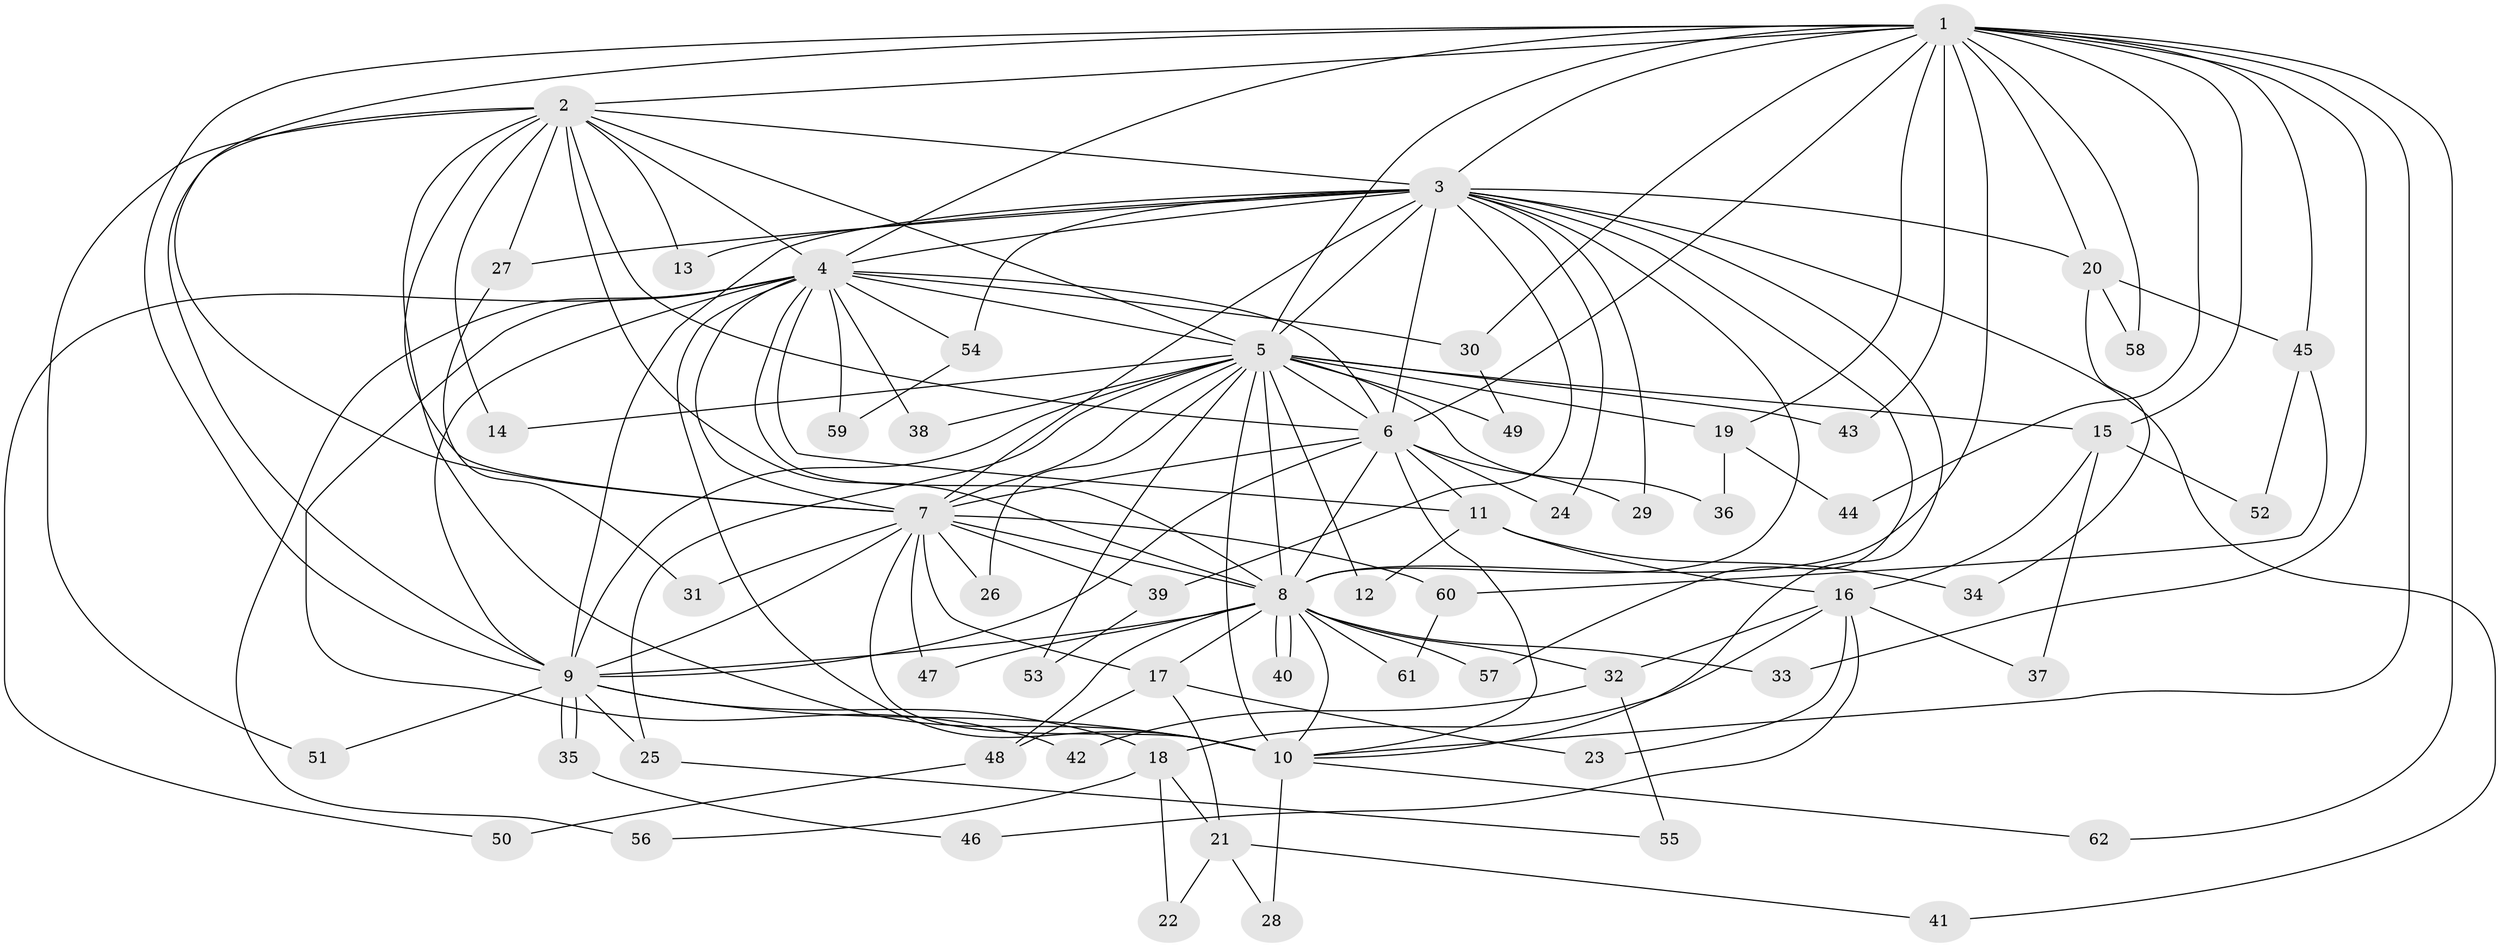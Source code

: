// coarse degree distribution, {5: 0.16, 14: 0.04, 2: 0.28, 11: 0.04, 1: 0.12, 7: 0.04, 4: 0.12, 10: 0.08, 9: 0.04, 3: 0.04, 13: 0.04}
// Generated by graph-tools (version 1.1) at 2025/36/03/04/25 23:36:24]
// undirected, 62 vertices, 149 edges
graph export_dot {
  node [color=gray90,style=filled];
  1;
  2;
  3;
  4;
  5;
  6;
  7;
  8;
  9;
  10;
  11;
  12;
  13;
  14;
  15;
  16;
  17;
  18;
  19;
  20;
  21;
  22;
  23;
  24;
  25;
  26;
  27;
  28;
  29;
  30;
  31;
  32;
  33;
  34;
  35;
  36;
  37;
  38;
  39;
  40;
  41;
  42;
  43;
  44;
  45;
  46;
  47;
  48;
  49;
  50;
  51;
  52;
  53;
  54;
  55;
  56;
  57;
  58;
  59;
  60;
  61;
  62;
  1 -- 2;
  1 -- 3;
  1 -- 4;
  1 -- 5;
  1 -- 6;
  1 -- 7;
  1 -- 8;
  1 -- 9;
  1 -- 10;
  1 -- 15;
  1 -- 19;
  1 -- 20;
  1 -- 30;
  1 -- 33;
  1 -- 43;
  1 -- 44;
  1 -- 45;
  1 -- 58;
  1 -- 62;
  2 -- 3;
  2 -- 4;
  2 -- 5;
  2 -- 6;
  2 -- 7;
  2 -- 8;
  2 -- 9;
  2 -- 10;
  2 -- 13;
  2 -- 14;
  2 -- 27;
  2 -- 51;
  3 -- 4;
  3 -- 5;
  3 -- 6;
  3 -- 7;
  3 -- 8;
  3 -- 9;
  3 -- 10;
  3 -- 13;
  3 -- 20;
  3 -- 24;
  3 -- 27;
  3 -- 29;
  3 -- 39;
  3 -- 41;
  3 -- 54;
  3 -- 57;
  4 -- 5;
  4 -- 6;
  4 -- 7;
  4 -- 8;
  4 -- 9;
  4 -- 10;
  4 -- 11;
  4 -- 30;
  4 -- 38;
  4 -- 42;
  4 -- 50;
  4 -- 54;
  4 -- 56;
  4 -- 59;
  5 -- 6;
  5 -- 7;
  5 -- 8;
  5 -- 9;
  5 -- 10;
  5 -- 12;
  5 -- 14;
  5 -- 15;
  5 -- 19;
  5 -- 25;
  5 -- 26;
  5 -- 36;
  5 -- 38;
  5 -- 43;
  5 -- 49;
  5 -- 53;
  6 -- 7;
  6 -- 8;
  6 -- 9;
  6 -- 10;
  6 -- 11;
  6 -- 24;
  6 -- 29;
  7 -- 8;
  7 -- 9;
  7 -- 10;
  7 -- 17;
  7 -- 26;
  7 -- 31;
  7 -- 39;
  7 -- 47;
  7 -- 60;
  8 -- 9;
  8 -- 10;
  8 -- 17;
  8 -- 32;
  8 -- 33;
  8 -- 40;
  8 -- 40;
  8 -- 47;
  8 -- 48;
  8 -- 57;
  8 -- 61;
  9 -- 10;
  9 -- 18;
  9 -- 25;
  9 -- 35;
  9 -- 35;
  9 -- 51;
  10 -- 28;
  10 -- 62;
  11 -- 12;
  11 -- 16;
  11 -- 34;
  15 -- 16;
  15 -- 37;
  15 -- 52;
  16 -- 18;
  16 -- 23;
  16 -- 32;
  16 -- 37;
  16 -- 46;
  17 -- 21;
  17 -- 23;
  17 -- 48;
  18 -- 21;
  18 -- 22;
  18 -- 56;
  19 -- 36;
  19 -- 44;
  20 -- 34;
  20 -- 45;
  20 -- 58;
  21 -- 22;
  21 -- 28;
  21 -- 41;
  25 -- 55;
  27 -- 31;
  30 -- 49;
  32 -- 42;
  32 -- 55;
  35 -- 46;
  39 -- 53;
  45 -- 52;
  45 -- 60;
  48 -- 50;
  54 -- 59;
  60 -- 61;
}
